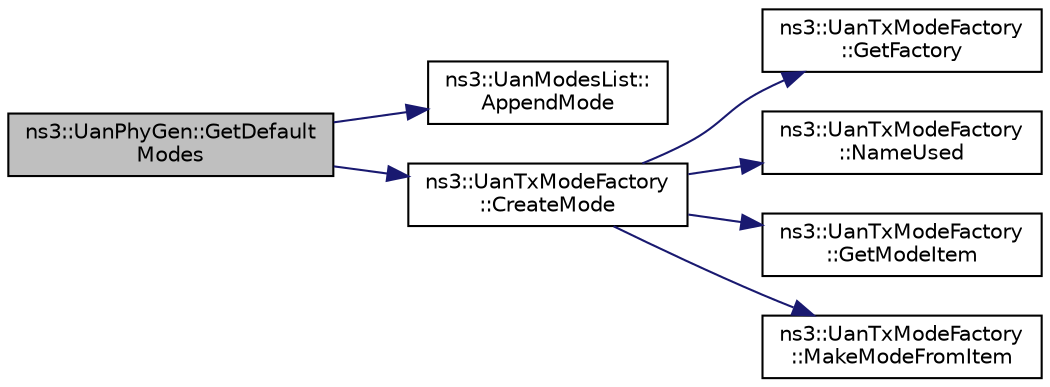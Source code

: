 digraph "ns3::UanPhyGen::GetDefaultModes"
{
  edge [fontname="Helvetica",fontsize="10",labelfontname="Helvetica",labelfontsize="10"];
  node [fontname="Helvetica",fontsize="10",shape=record];
  rankdir="LR";
  Node1 [label="ns3::UanPhyGen::GetDefault\lModes",height=0.2,width=0.4,color="black", fillcolor="grey75", style="filled", fontcolor="black"];
  Node1 -> Node2 [color="midnightblue",fontsize="10",style="solid"];
  Node2 [label="ns3::UanModesList::\lAppendMode",height=0.2,width=0.4,color="black", fillcolor="white", style="filled",URL="$d1/d16/classns3_1_1UanModesList.html#ae47998ab8ad053aecd5f2849043ec403"];
  Node1 -> Node3 [color="midnightblue",fontsize="10",style="solid"];
  Node3 [label="ns3::UanTxModeFactory\l::CreateMode",height=0.2,width=0.4,color="black", fillcolor="white", style="filled",URL="$d3/dce/classns3_1_1UanTxModeFactory.html#a1dcaa49f3b408241596e49f860becfa2"];
  Node3 -> Node4 [color="midnightblue",fontsize="10",style="solid"];
  Node4 [label="ns3::UanTxModeFactory\l::GetFactory",height=0.2,width=0.4,color="black", fillcolor="white", style="filled",URL="$d3/dce/classns3_1_1UanTxModeFactory.html#aaabdc7689817c8be0532933bbc4ed95a"];
  Node3 -> Node5 [color="midnightblue",fontsize="10",style="solid"];
  Node5 [label="ns3::UanTxModeFactory\l::NameUsed",height=0.2,width=0.4,color="black", fillcolor="white", style="filled",URL="$d3/dce/classns3_1_1UanTxModeFactory.html#aef5545d017936e97e4b317a478aae37d"];
  Node3 -> Node6 [color="midnightblue",fontsize="10",style="solid"];
  Node6 [label="ns3::UanTxModeFactory\l::GetModeItem",height=0.2,width=0.4,color="black", fillcolor="white", style="filled",URL="$d3/dce/classns3_1_1UanTxModeFactory.html#afb272ecca21469db956cb5d1473472b6"];
  Node3 -> Node7 [color="midnightblue",fontsize="10",style="solid"];
  Node7 [label="ns3::UanTxModeFactory\l::MakeModeFromItem",height=0.2,width=0.4,color="black", fillcolor="white", style="filled",URL="$d3/dce/classns3_1_1UanTxModeFactory.html#a1ff3778acbea7c4d6e1f5e05f029eb5d"];
}

